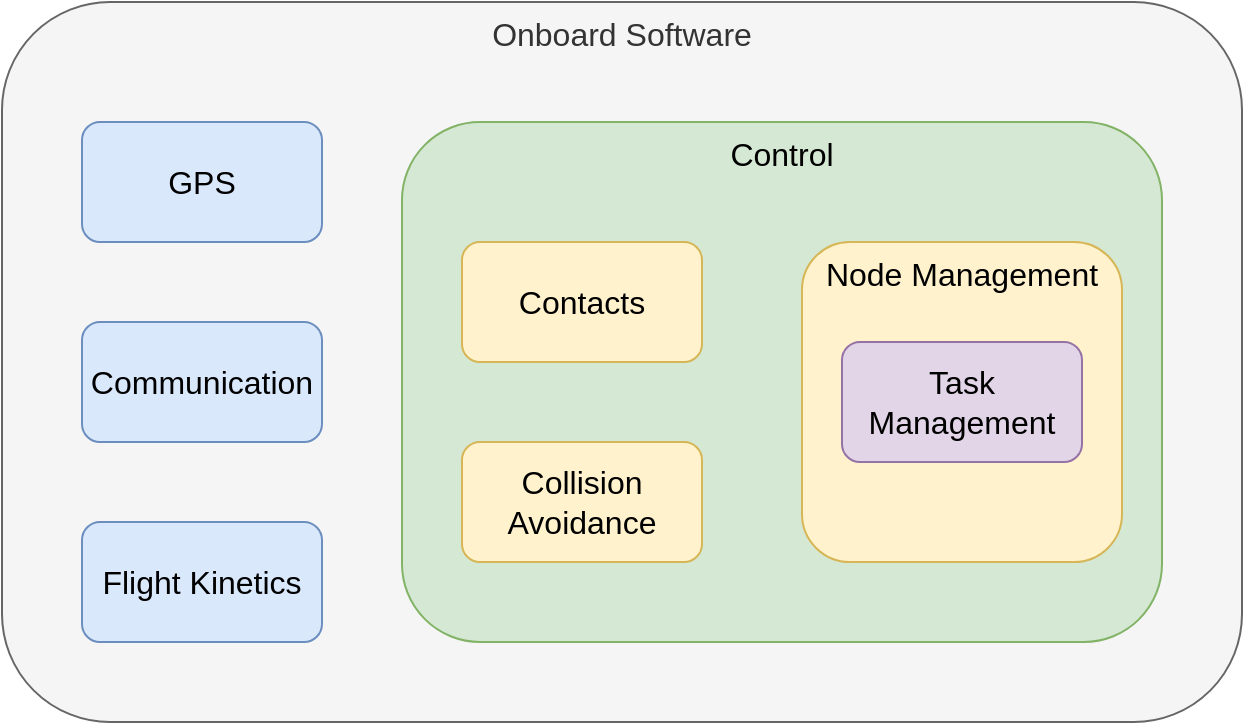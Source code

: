 <mxfile version="24.7.5">
  <diagram name="Page-1" id="jNjgUDUtHL5j0DwaJLiV">
    <mxGraphModel dx="1026" dy="659" grid="1" gridSize="10" guides="1" tooltips="1" connect="1" arrows="1" fold="1" page="1" pageScale="1" pageWidth="827" pageHeight="1169" math="0" shadow="0">
      <root>
        <mxCell id="0" />
        <mxCell id="1" parent="0" />
        <mxCell id="mWynBLAdOvlUJ1RSs-Hh-14" value="Onboard Software" style="rounded=1;whiteSpace=wrap;html=1;fontSize=16;verticalAlign=top;fillColor=#f5f5f5;fontColor=#333333;strokeColor=#666666;" vertex="1" parent="1">
          <mxGeometry x="100" y="140" width="620" height="360" as="geometry" />
        </mxCell>
        <mxCell id="mWynBLAdOvlUJ1RSs-Hh-13" value="Control" style="rounded=1;whiteSpace=wrap;html=1;fontSize=16;verticalAlign=top;fillColor=#d5e8d4;strokeColor=#82b366;" vertex="1" parent="1">
          <mxGeometry x="300" y="200" width="380" height="260" as="geometry" />
        </mxCell>
        <mxCell id="mWynBLAdOvlUJ1RSs-Hh-4" value="GPS" style="rounded=1;whiteSpace=wrap;html=1;fontSize=16;fillColor=#dae8fc;strokeColor=#6c8ebf;" vertex="1" parent="1">
          <mxGeometry x="140" y="200" width="120" height="60" as="geometry" />
        </mxCell>
        <mxCell id="mWynBLAdOvlUJ1RSs-Hh-5" value="Communication" style="rounded=1;whiteSpace=wrap;html=1;fontSize=16;fillColor=#dae8fc;strokeColor=#6c8ebf;" vertex="1" parent="1">
          <mxGeometry x="140" y="300" width="120" height="60" as="geometry" />
        </mxCell>
        <mxCell id="mWynBLAdOvlUJ1RSs-Hh-6" value="Flight Kinetics" style="rounded=1;whiteSpace=wrap;html=1;fontSize=16;fillColor=#dae8fc;strokeColor=#6c8ebf;" vertex="1" parent="1">
          <mxGeometry x="140" y="400" width="120" height="60" as="geometry" />
        </mxCell>
        <mxCell id="mWynBLAdOvlUJ1RSs-Hh-7" value="Contacts" style="rounded=1;whiteSpace=wrap;html=1;fontSize=16;fillColor=#fff2cc;strokeColor=#d6b656;" vertex="1" parent="1">
          <mxGeometry x="330" y="260" width="120" height="60" as="geometry" />
        </mxCell>
        <mxCell id="mWynBLAdOvlUJ1RSs-Hh-8" value="Node Management" style="rounded=1;whiteSpace=wrap;html=1;fontSize=16;verticalAlign=top;fillColor=#fff2cc;strokeColor=#d6b656;" vertex="1" parent="1">
          <mxGeometry x="500" y="260" width="160" height="160" as="geometry" />
        </mxCell>
        <mxCell id="mWynBLAdOvlUJ1RSs-Hh-9" value="Collision Avoidance" style="rounded=1;whiteSpace=wrap;html=1;fontSize=16;fillColor=#fff2cc;strokeColor=#d6b656;" vertex="1" parent="1">
          <mxGeometry x="330" y="360" width="120" height="60" as="geometry" />
        </mxCell>
        <mxCell id="mWynBLAdOvlUJ1RSs-Hh-12" value="Task Management" style="rounded=1;whiteSpace=wrap;html=1;fontSize=16;fillColor=#e1d5e7;strokeColor=#9673a6;" vertex="1" parent="1">
          <mxGeometry x="520" y="310" width="120" height="60" as="geometry" />
        </mxCell>
      </root>
    </mxGraphModel>
  </diagram>
</mxfile>
